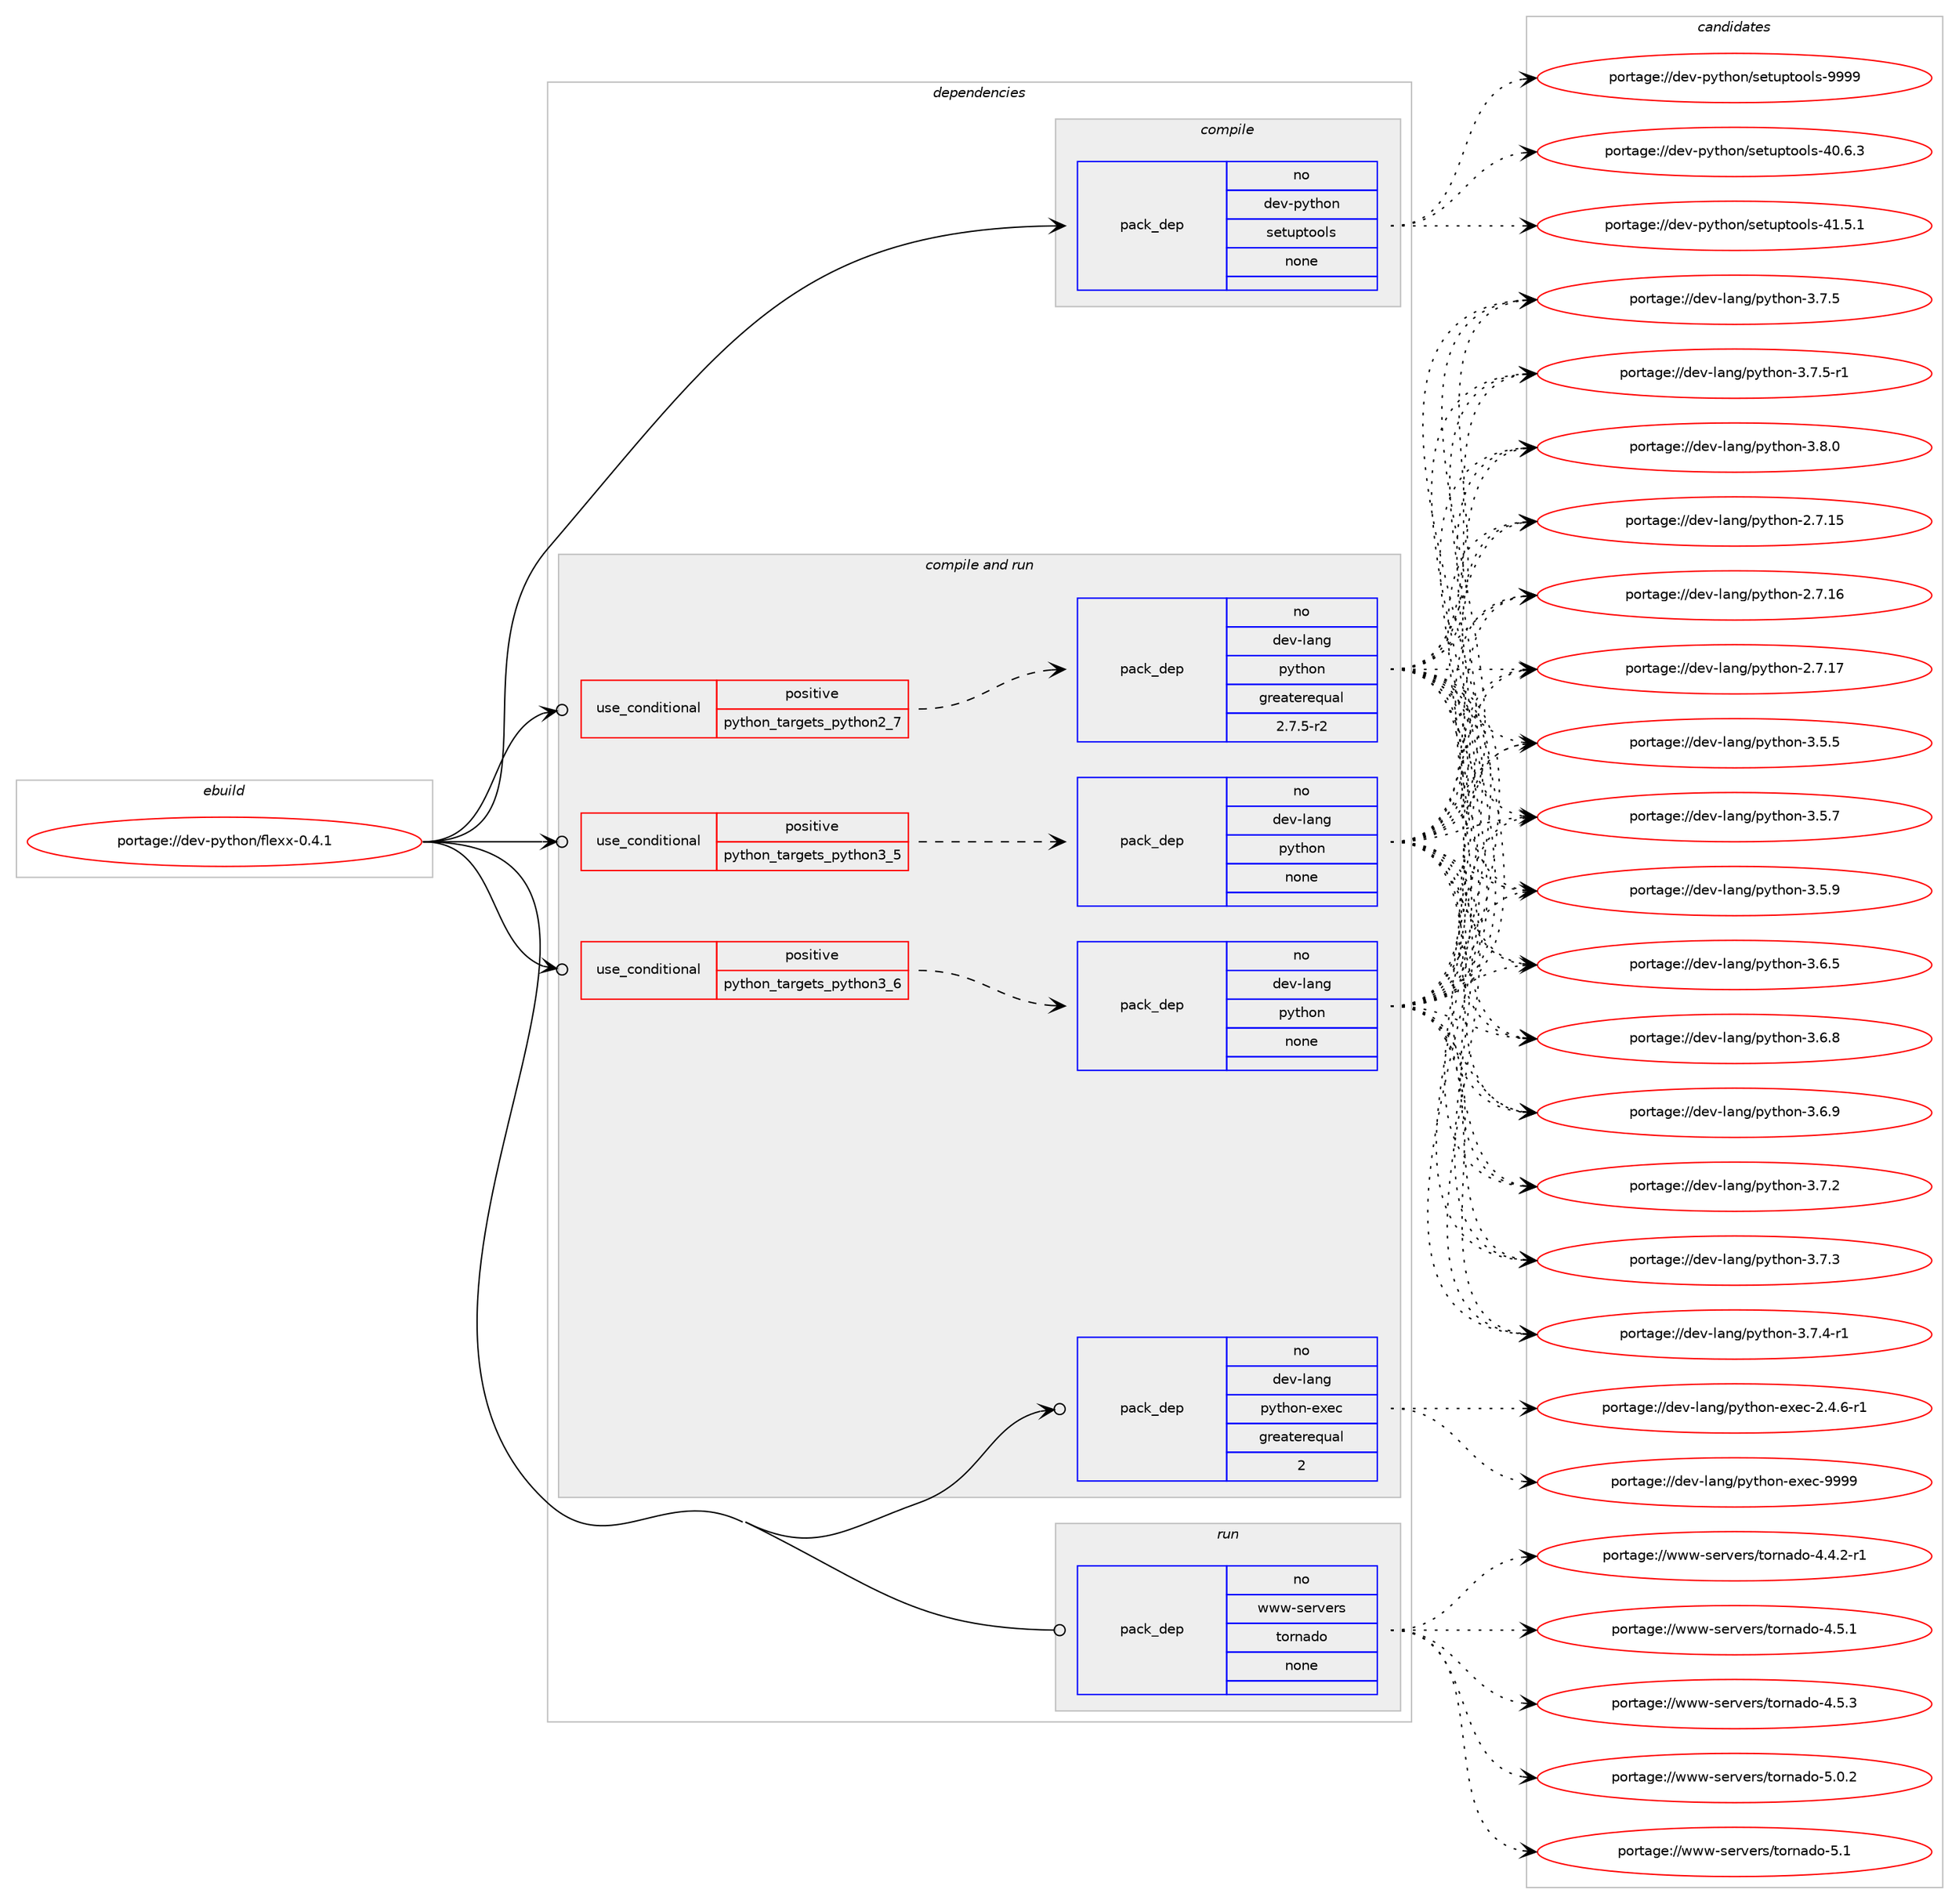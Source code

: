 digraph prolog {

# *************
# Graph options
# *************

newrank=true;
concentrate=true;
compound=true;
graph [rankdir=LR,fontname=Helvetica,fontsize=10,ranksep=1.5];#, ranksep=2.5, nodesep=0.2];
edge  [arrowhead=vee];
node  [fontname=Helvetica,fontsize=10];

# **********
# The ebuild
# **********

subgraph cluster_leftcol {
color=gray;
rank=same;
label=<<i>ebuild</i>>;
id [label="portage://dev-python/flexx-0.4.1", color=red, width=4, href="../dev-python/flexx-0.4.1.svg"];
}

# ****************
# The dependencies
# ****************

subgraph cluster_midcol {
color=gray;
label=<<i>dependencies</i>>;
subgraph cluster_compile {
fillcolor="#eeeeee";
style=filled;
label=<<i>compile</i>>;
subgraph pack108173 {
dependency140418 [label=<<TABLE BORDER="0" CELLBORDER="1" CELLSPACING="0" CELLPADDING="4" WIDTH="220"><TR><TD ROWSPAN="6" CELLPADDING="30">pack_dep</TD></TR><TR><TD WIDTH="110">no</TD></TR><TR><TD>dev-python</TD></TR><TR><TD>setuptools</TD></TR><TR><TD>none</TD></TR><TR><TD></TD></TR></TABLE>>, shape=none, color=blue];
}
id:e -> dependency140418:w [weight=20,style="solid",arrowhead="vee"];
}
subgraph cluster_compileandrun {
fillcolor="#eeeeee";
style=filled;
label=<<i>compile and run</i>>;
subgraph cond28925 {
dependency140419 [label=<<TABLE BORDER="0" CELLBORDER="1" CELLSPACING="0" CELLPADDING="4"><TR><TD ROWSPAN="3" CELLPADDING="10">use_conditional</TD></TR><TR><TD>positive</TD></TR><TR><TD>python_targets_python2_7</TD></TR></TABLE>>, shape=none, color=red];
subgraph pack108174 {
dependency140420 [label=<<TABLE BORDER="0" CELLBORDER="1" CELLSPACING="0" CELLPADDING="4" WIDTH="220"><TR><TD ROWSPAN="6" CELLPADDING="30">pack_dep</TD></TR><TR><TD WIDTH="110">no</TD></TR><TR><TD>dev-lang</TD></TR><TR><TD>python</TD></TR><TR><TD>greaterequal</TD></TR><TR><TD>2.7.5-r2</TD></TR></TABLE>>, shape=none, color=blue];
}
dependency140419:e -> dependency140420:w [weight=20,style="dashed",arrowhead="vee"];
}
id:e -> dependency140419:w [weight=20,style="solid",arrowhead="odotvee"];
subgraph cond28926 {
dependency140421 [label=<<TABLE BORDER="0" CELLBORDER="1" CELLSPACING="0" CELLPADDING="4"><TR><TD ROWSPAN="3" CELLPADDING="10">use_conditional</TD></TR><TR><TD>positive</TD></TR><TR><TD>python_targets_python3_5</TD></TR></TABLE>>, shape=none, color=red];
subgraph pack108175 {
dependency140422 [label=<<TABLE BORDER="0" CELLBORDER="1" CELLSPACING="0" CELLPADDING="4" WIDTH="220"><TR><TD ROWSPAN="6" CELLPADDING="30">pack_dep</TD></TR><TR><TD WIDTH="110">no</TD></TR><TR><TD>dev-lang</TD></TR><TR><TD>python</TD></TR><TR><TD>none</TD></TR><TR><TD></TD></TR></TABLE>>, shape=none, color=blue];
}
dependency140421:e -> dependency140422:w [weight=20,style="dashed",arrowhead="vee"];
}
id:e -> dependency140421:w [weight=20,style="solid",arrowhead="odotvee"];
subgraph cond28927 {
dependency140423 [label=<<TABLE BORDER="0" CELLBORDER="1" CELLSPACING="0" CELLPADDING="4"><TR><TD ROWSPAN="3" CELLPADDING="10">use_conditional</TD></TR><TR><TD>positive</TD></TR><TR><TD>python_targets_python3_6</TD></TR></TABLE>>, shape=none, color=red];
subgraph pack108176 {
dependency140424 [label=<<TABLE BORDER="0" CELLBORDER="1" CELLSPACING="0" CELLPADDING="4" WIDTH="220"><TR><TD ROWSPAN="6" CELLPADDING="30">pack_dep</TD></TR><TR><TD WIDTH="110">no</TD></TR><TR><TD>dev-lang</TD></TR><TR><TD>python</TD></TR><TR><TD>none</TD></TR><TR><TD></TD></TR></TABLE>>, shape=none, color=blue];
}
dependency140423:e -> dependency140424:w [weight=20,style="dashed",arrowhead="vee"];
}
id:e -> dependency140423:w [weight=20,style="solid",arrowhead="odotvee"];
subgraph pack108177 {
dependency140425 [label=<<TABLE BORDER="0" CELLBORDER="1" CELLSPACING="0" CELLPADDING="4" WIDTH="220"><TR><TD ROWSPAN="6" CELLPADDING="30">pack_dep</TD></TR><TR><TD WIDTH="110">no</TD></TR><TR><TD>dev-lang</TD></TR><TR><TD>python-exec</TD></TR><TR><TD>greaterequal</TD></TR><TR><TD>2</TD></TR></TABLE>>, shape=none, color=blue];
}
id:e -> dependency140425:w [weight=20,style="solid",arrowhead="odotvee"];
}
subgraph cluster_run {
fillcolor="#eeeeee";
style=filled;
label=<<i>run</i>>;
subgraph pack108178 {
dependency140426 [label=<<TABLE BORDER="0" CELLBORDER="1" CELLSPACING="0" CELLPADDING="4" WIDTH="220"><TR><TD ROWSPAN="6" CELLPADDING="30">pack_dep</TD></TR><TR><TD WIDTH="110">no</TD></TR><TR><TD>www-servers</TD></TR><TR><TD>tornado</TD></TR><TR><TD>none</TD></TR><TR><TD></TD></TR></TABLE>>, shape=none, color=blue];
}
id:e -> dependency140426:w [weight=20,style="solid",arrowhead="odot"];
}
}

# **************
# The candidates
# **************

subgraph cluster_choices {
rank=same;
color=gray;
label=<<i>candidates</i>>;

subgraph choice108173 {
color=black;
nodesep=1;
choiceportage100101118451121211161041111104711510111611711211611111110811545524846544651 [label="portage://dev-python/setuptools-40.6.3", color=red, width=4,href="../dev-python/setuptools-40.6.3.svg"];
choiceportage100101118451121211161041111104711510111611711211611111110811545524946534649 [label="portage://dev-python/setuptools-41.5.1", color=red, width=4,href="../dev-python/setuptools-41.5.1.svg"];
choiceportage10010111845112121116104111110471151011161171121161111111081154557575757 [label="portage://dev-python/setuptools-9999", color=red, width=4,href="../dev-python/setuptools-9999.svg"];
dependency140418:e -> choiceportage100101118451121211161041111104711510111611711211611111110811545524846544651:w [style=dotted,weight="100"];
dependency140418:e -> choiceportage100101118451121211161041111104711510111611711211611111110811545524946534649:w [style=dotted,weight="100"];
dependency140418:e -> choiceportage10010111845112121116104111110471151011161171121161111111081154557575757:w [style=dotted,weight="100"];
}
subgraph choice108174 {
color=black;
nodesep=1;
choiceportage10010111845108971101034711212111610411111045504655464953 [label="portage://dev-lang/python-2.7.15", color=red, width=4,href="../dev-lang/python-2.7.15.svg"];
choiceportage10010111845108971101034711212111610411111045504655464954 [label="portage://dev-lang/python-2.7.16", color=red, width=4,href="../dev-lang/python-2.7.16.svg"];
choiceportage10010111845108971101034711212111610411111045504655464955 [label="portage://dev-lang/python-2.7.17", color=red, width=4,href="../dev-lang/python-2.7.17.svg"];
choiceportage100101118451089711010347112121116104111110455146534653 [label="portage://dev-lang/python-3.5.5", color=red, width=4,href="../dev-lang/python-3.5.5.svg"];
choiceportage100101118451089711010347112121116104111110455146534655 [label="portage://dev-lang/python-3.5.7", color=red, width=4,href="../dev-lang/python-3.5.7.svg"];
choiceportage100101118451089711010347112121116104111110455146534657 [label="portage://dev-lang/python-3.5.9", color=red, width=4,href="../dev-lang/python-3.5.9.svg"];
choiceportage100101118451089711010347112121116104111110455146544653 [label="portage://dev-lang/python-3.6.5", color=red, width=4,href="../dev-lang/python-3.6.5.svg"];
choiceportage100101118451089711010347112121116104111110455146544656 [label="portage://dev-lang/python-3.6.8", color=red, width=4,href="../dev-lang/python-3.6.8.svg"];
choiceportage100101118451089711010347112121116104111110455146544657 [label="portage://dev-lang/python-3.6.9", color=red, width=4,href="../dev-lang/python-3.6.9.svg"];
choiceportage100101118451089711010347112121116104111110455146554650 [label="portage://dev-lang/python-3.7.2", color=red, width=4,href="../dev-lang/python-3.7.2.svg"];
choiceportage100101118451089711010347112121116104111110455146554651 [label="portage://dev-lang/python-3.7.3", color=red, width=4,href="../dev-lang/python-3.7.3.svg"];
choiceportage1001011184510897110103471121211161041111104551465546524511449 [label="portage://dev-lang/python-3.7.4-r1", color=red, width=4,href="../dev-lang/python-3.7.4-r1.svg"];
choiceportage100101118451089711010347112121116104111110455146554653 [label="portage://dev-lang/python-3.7.5", color=red, width=4,href="../dev-lang/python-3.7.5.svg"];
choiceportage1001011184510897110103471121211161041111104551465546534511449 [label="portage://dev-lang/python-3.7.5-r1", color=red, width=4,href="../dev-lang/python-3.7.5-r1.svg"];
choiceportage100101118451089711010347112121116104111110455146564648 [label="portage://dev-lang/python-3.8.0", color=red, width=4,href="../dev-lang/python-3.8.0.svg"];
dependency140420:e -> choiceportage10010111845108971101034711212111610411111045504655464953:w [style=dotted,weight="100"];
dependency140420:e -> choiceportage10010111845108971101034711212111610411111045504655464954:w [style=dotted,weight="100"];
dependency140420:e -> choiceportage10010111845108971101034711212111610411111045504655464955:w [style=dotted,weight="100"];
dependency140420:e -> choiceportage100101118451089711010347112121116104111110455146534653:w [style=dotted,weight="100"];
dependency140420:e -> choiceportage100101118451089711010347112121116104111110455146534655:w [style=dotted,weight="100"];
dependency140420:e -> choiceportage100101118451089711010347112121116104111110455146534657:w [style=dotted,weight="100"];
dependency140420:e -> choiceportage100101118451089711010347112121116104111110455146544653:w [style=dotted,weight="100"];
dependency140420:e -> choiceportage100101118451089711010347112121116104111110455146544656:w [style=dotted,weight="100"];
dependency140420:e -> choiceportage100101118451089711010347112121116104111110455146544657:w [style=dotted,weight="100"];
dependency140420:e -> choiceportage100101118451089711010347112121116104111110455146554650:w [style=dotted,weight="100"];
dependency140420:e -> choiceportage100101118451089711010347112121116104111110455146554651:w [style=dotted,weight="100"];
dependency140420:e -> choiceportage1001011184510897110103471121211161041111104551465546524511449:w [style=dotted,weight="100"];
dependency140420:e -> choiceportage100101118451089711010347112121116104111110455146554653:w [style=dotted,weight="100"];
dependency140420:e -> choiceportage1001011184510897110103471121211161041111104551465546534511449:w [style=dotted,weight="100"];
dependency140420:e -> choiceportage100101118451089711010347112121116104111110455146564648:w [style=dotted,weight="100"];
}
subgraph choice108175 {
color=black;
nodesep=1;
choiceportage10010111845108971101034711212111610411111045504655464953 [label="portage://dev-lang/python-2.7.15", color=red, width=4,href="../dev-lang/python-2.7.15.svg"];
choiceportage10010111845108971101034711212111610411111045504655464954 [label="portage://dev-lang/python-2.7.16", color=red, width=4,href="../dev-lang/python-2.7.16.svg"];
choiceportage10010111845108971101034711212111610411111045504655464955 [label="portage://dev-lang/python-2.7.17", color=red, width=4,href="../dev-lang/python-2.7.17.svg"];
choiceportage100101118451089711010347112121116104111110455146534653 [label="portage://dev-lang/python-3.5.5", color=red, width=4,href="../dev-lang/python-3.5.5.svg"];
choiceportage100101118451089711010347112121116104111110455146534655 [label="portage://dev-lang/python-3.5.7", color=red, width=4,href="../dev-lang/python-3.5.7.svg"];
choiceportage100101118451089711010347112121116104111110455146534657 [label="portage://dev-lang/python-3.5.9", color=red, width=4,href="../dev-lang/python-3.5.9.svg"];
choiceportage100101118451089711010347112121116104111110455146544653 [label="portage://dev-lang/python-3.6.5", color=red, width=4,href="../dev-lang/python-3.6.5.svg"];
choiceportage100101118451089711010347112121116104111110455146544656 [label="portage://dev-lang/python-3.6.8", color=red, width=4,href="../dev-lang/python-3.6.8.svg"];
choiceportage100101118451089711010347112121116104111110455146544657 [label="portage://dev-lang/python-3.6.9", color=red, width=4,href="../dev-lang/python-3.6.9.svg"];
choiceportage100101118451089711010347112121116104111110455146554650 [label="portage://dev-lang/python-3.7.2", color=red, width=4,href="../dev-lang/python-3.7.2.svg"];
choiceportage100101118451089711010347112121116104111110455146554651 [label="portage://dev-lang/python-3.7.3", color=red, width=4,href="../dev-lang/python-3.7.3.svg"];
choiceportage1001011184510897110103471121211161041111104551465546524511449 [label="portage://dev-lang/python-3.7.4-r1", color=red, width=4,href="../dev-lang/python-3.7.4-r1.svg"];
choiceportage100101118451089711010347112121116104111110455146554653 [label="portage://dev-lang/python-3.7.5", color=red, width=4,href="../dev-lang/python-3.7.5.svg"];
choiceportage1001011184510897110103471121211161041111104551465546534511449 [label="portage://dev-lang/python-3.7.5-r1", color=red, width=4,href="../dev-lang/python-3.7.5-r1.svg"];
choiceportage100101118451089711010347112121116104111110455146564648 [label="portage://dev-lang/python-3.8.0", color=red, width=4,href="../dev-lang/python-3.8.0.svg"];
dependency140422:e -> choiceportage10010111845108971101034711212111610411111045504655464953:w [style=dotted,weight="100"];
dependency140422:e -> choiceportage10010111845108971101034711212111610411111045504655464954:w [style=dotted,weight="100"];
dependency140422:e -> choiceportage10010111845108971101034711212111610411111045504655464955:w [style=dotted,weight="100"];
dependency140422:e -> choiceportage100101118451089711010347112121116104111110455146534653:w [style=dotted,weight="100"];
dependency140422:e -> choiceportage100101118451089711010347112121116104111110455146534655:w [style=dotted,weight="100"];
dependency140422:e -> choiceportage100101118451089711010347112121116104111110455146534657:w [style=dotted,weight="100"];
dependency140422:e -> choiceportage100101118451089711010347112121116104111110455146544653:w [style=dotted,weight="100"];
dependency140422:e -> choiceportage100101118451089711010347112121116104111110455146544656:w [style=dotted,weight="100"];
dependency140422:e -> choiceportage100101118451089711010347112121116104111110455146544657:w [style=dotted,weight="100"];
dependency140422:e -> choiceportage100101118451089711010347112121116104111110455146554650:w [style=dotted,weight="100"];
dependency140422:e -> choiceportage100101118451089711010347112121116104111110455146554651:w [style=dotted,weight="100"];
dependency140422:e -> choiceportage1001011184510897110103471121211161041111104551465546524511449:w [style=dotted,weight="100"];
dependency140422:e -> choiceportage100101118451089711010347112121116104111110455146554653:w [style=dotted,weight="100"];
dependency140422:e -> choiceportage1001011184510897110103471121211161041111104551465546534511449:w [style=dotted,weight="100"];
dependency140422:e -> choiceportage100101118451089711010347112121116104111110455146564648:w [style=dotted,weight="100"];
}
subgraph choice108176 {
color=black;
nodesep=1;
choiceportage10010111845108971101034711212111610411111045504655464953 [label="portage://dev-lang/python-2.7.15", color=red, width=4,href="../dev-lang/python-2.7.15.svg"];
choiceportage10010111845108971101034711212111610411111045504655464954 [label="portage://dev-lang/python-2.7.16", color=red, width=4,href="../dev-lang/python-2.7.16.svg"];
choiceportage10010111845108971101034711212111610411111045504655464955 [label="portage://dev-lang/python-2.7.17", color=red, width=4,href="../dev-lang/python-2.7.17.svg"];
choiceportage100101118451089711010347112121116104111110455146534653 [label="portage://dev-lang/python-3.5.5", color=red, width=4,href="../dev-lang/python-3.5.5.svg"];
choiceportage100101118451089711010347112121116104111110455146534655 [label="portage://dev-lang/python-3.5.7", color=red, width=4,href="../dev-lang/python-3.5.7.svg"];
choiceportage100101118451089711010347112121116104111110455146534657 [label="portage://dev-lang/python-3.5.9", color=red, width=4,href="../dev-lang/python-3.5.9.svg"];
choiceportage100101118451089711010347112121116104111110455146544653 [label="portage://dev-lang/python-3.6.5", color=red, width=4,href="../dev-lang/python-3.6.5.svg"];
choiceportage100101118451089711010347112121116104111110455146544656 [label="portage://dev-lang/python-3.6.8", color=red, width=4,href="../dev-lang/python-3.6.8.svg"];
choiceportage100101118451089711010347112121116104111110455146544657 [label="portage://dev-lang/python-3.6.9", color=red, width=4,href="../dev-lang/python-3.6.9.svg"];
choiceportage100101118451089711010347112121116104111110455146554650 [label="portage://dev-lang/python-3.7.2", color=red, width=4,href="../dev-lang/python-3.7.2.svg"];
choiceportage100101118451089711010347112121116104111110455146554651 [label="portage://dev-lang/python-3.7.3", color=red, width=4,href="../dev-lang/python-3.7.3.svg"];
choiceportage1001011184510897110103471121211161041111104551465546524511449 [label="portage://dev-lang/python-3.7.4-r1", color=red, width=4,href="../dev-lang/python-3.7.4-r1.svg"];
choiceportage100101118451089711010347112121116104111110455146554653 [label="portage://dev-lang/python-3.7.5", color=red, width=4,href="../dev-lang/python-3.7.5.svg"];
choiceportage1001011184510897110103471121211161041111104551465546534511449 [label="portage://dev-lang/python-3.7.5-r1", color=red, width=4,href="../dev-lang/python-3.7.5-r1.svg"];
choiceportage100101118451089711010347112121116104111110455146564648 [label="portage://dev-lang/python-3.8.0", color=red, width=4,href="../dev-lang/python-3.8.0.svg"];
dependency140424:e -> choiceportage10010111845108971101034711212111610411111045504655464953:w [style=dotted,weight="100"];
dependency140424:e -> choiceportage10010111845108971101034711212111610411111045504655464954:w [style=dotted,weight="100"];
dependency140424:e -> choiceportage10010111845108971101034711212111610411111045504655464955:w [style=dotted,weight="100"];
dependency140424:e -> choiceportage100101118451089711010347112121116104111110455146534653:w [style=dotted,weight="100"];
dependency140424:e -> choiceportage100101118451089711010347112121116104111110455146534655:w [style=dotted,weight="100"];
dependency140424:e -> choiceportage100101118451089711010347112121116104111110455146534657:w [style=dotted,weight="100"];
dependency140424:e -> choiceportage100101118451089711010347112121116104111110455146544653:w [style=dotted,weight="100"];
dependency140424:e -> choiceportage100101118451089711010347112121116104111110455146544656:w [style=dotted,weight="100"];
dependency140424:e -> choiceportage100101118451089711010347112121116104111110455146544657:w [style=dotted,weight="100"];
dependency140424:e -> choiceportage100101118451089711010347112121116104111110455146554650:w [style=dotted,weight="100"];
dependency140424:e -> choiceportage100101118451089711010347112121116104111110455146554651:w [style=dotted,weight="100"];
dependency140424:e -> choiceportage1001011184510897110103471121211161041111104551465546524511449:w [style=dotted,weight="100"];
dependency140424:e -> choiceportage100101118451089711010347112121116104111110455146554653:w [style=dotted,weight="100"];
dependency140424:e -> choiceportage1001011184510897110103471121211161041111104551465546534511449:w [style=dotted,weight="100"];
dependency140424:e -> choiceportage100101118451089711010347112121116104111110455146564648:w [style=dotted,weight="100"];
}
subgraph choice108177 {
color=black;
nodesep=1;
choiceportage10010111845108971101034711212111610411111045101120101994550465246544511449 [label="portage://dev-lang/python-exec-2.4.6-r1", color=red, width=4,href="../dev-lang/python-exec-2.4.6-r1.svg"];
choiceportage10010111845108971101034711212111610411111045101120101994557575757 [label="portage://dev-lang/python-exec-9999", color=red, width=4,href="../dev-lang/python-exec-9999.svg"];
dependency140425:e -> choiceportage10010111845108971101034711212111610411111045101120101994550465246544511449:w [style=dotted,weight="100"];
dependency140425:e -> choiceportage10010111845108971101034711212111610411111045101120101994557575757:w [style=dotted,weight="100"];
}
subgraph choice108178 {
color=black;
nodesep=1;
choiceportage1191191194511510111411810111411547116111114110971001114552465246504511449 [label="portage://www-servers/tornado-4.4.2-r1", color=red, width=4,href="../www-servers/tornado-4.4.2-r1.svg"];
choiceportage119119119451151011141181011141154711611111411097100111455246534649 [label="portage://www-servers/tornado-4.5.1", color=red, width=4,href="../www-servers/tornado-4.5.1.svg"];
choiceportage119119119451151011141181011141154711611111411097100111455246534651 [label="portage://www-servers/tornado-4.5.3", color=red, width=4,href="../www-servers/tornado-4.5.3.svg"];
choiceportage119119119451151011141181011141154711611111411097100111455346484650 [label="portage://www-servers/tornado-5.0.2", color=red, width=4,href="../www-servers/tornado-5.0.2.svg"];
choiceportage11911911945115101114118101114115471161111141109710011145534649 [label="portage://www-servers/tornado-5.1", color=red, width=4,href="../www-servers/tornado-5.1.svg"];
dependency140426:e -> choiceportage1191191194511510111411810111411547116111114110971001114552465246504511449:w [style=dotted,weight="100"];
dependency140426:e -> choiceportage119119119451151011141181011141154711611111411097100111455246534649:w [style=dotted,weight="100"];
dependency140426:e -> choiceportage119119119451151011141181011141154711611111411097100111455246534651:w [style=dotted,weight="100"];
dependency140426:e -> choiceportage119119119451151011141181011141154711611111411097100111455346484650:w [style=dotted,weight="100"];
dependency140426:e -> choiceportage11911911945115101114118101114115471161111141109710011145534649:w [style=dotted,weight="100"];
}
}

}

